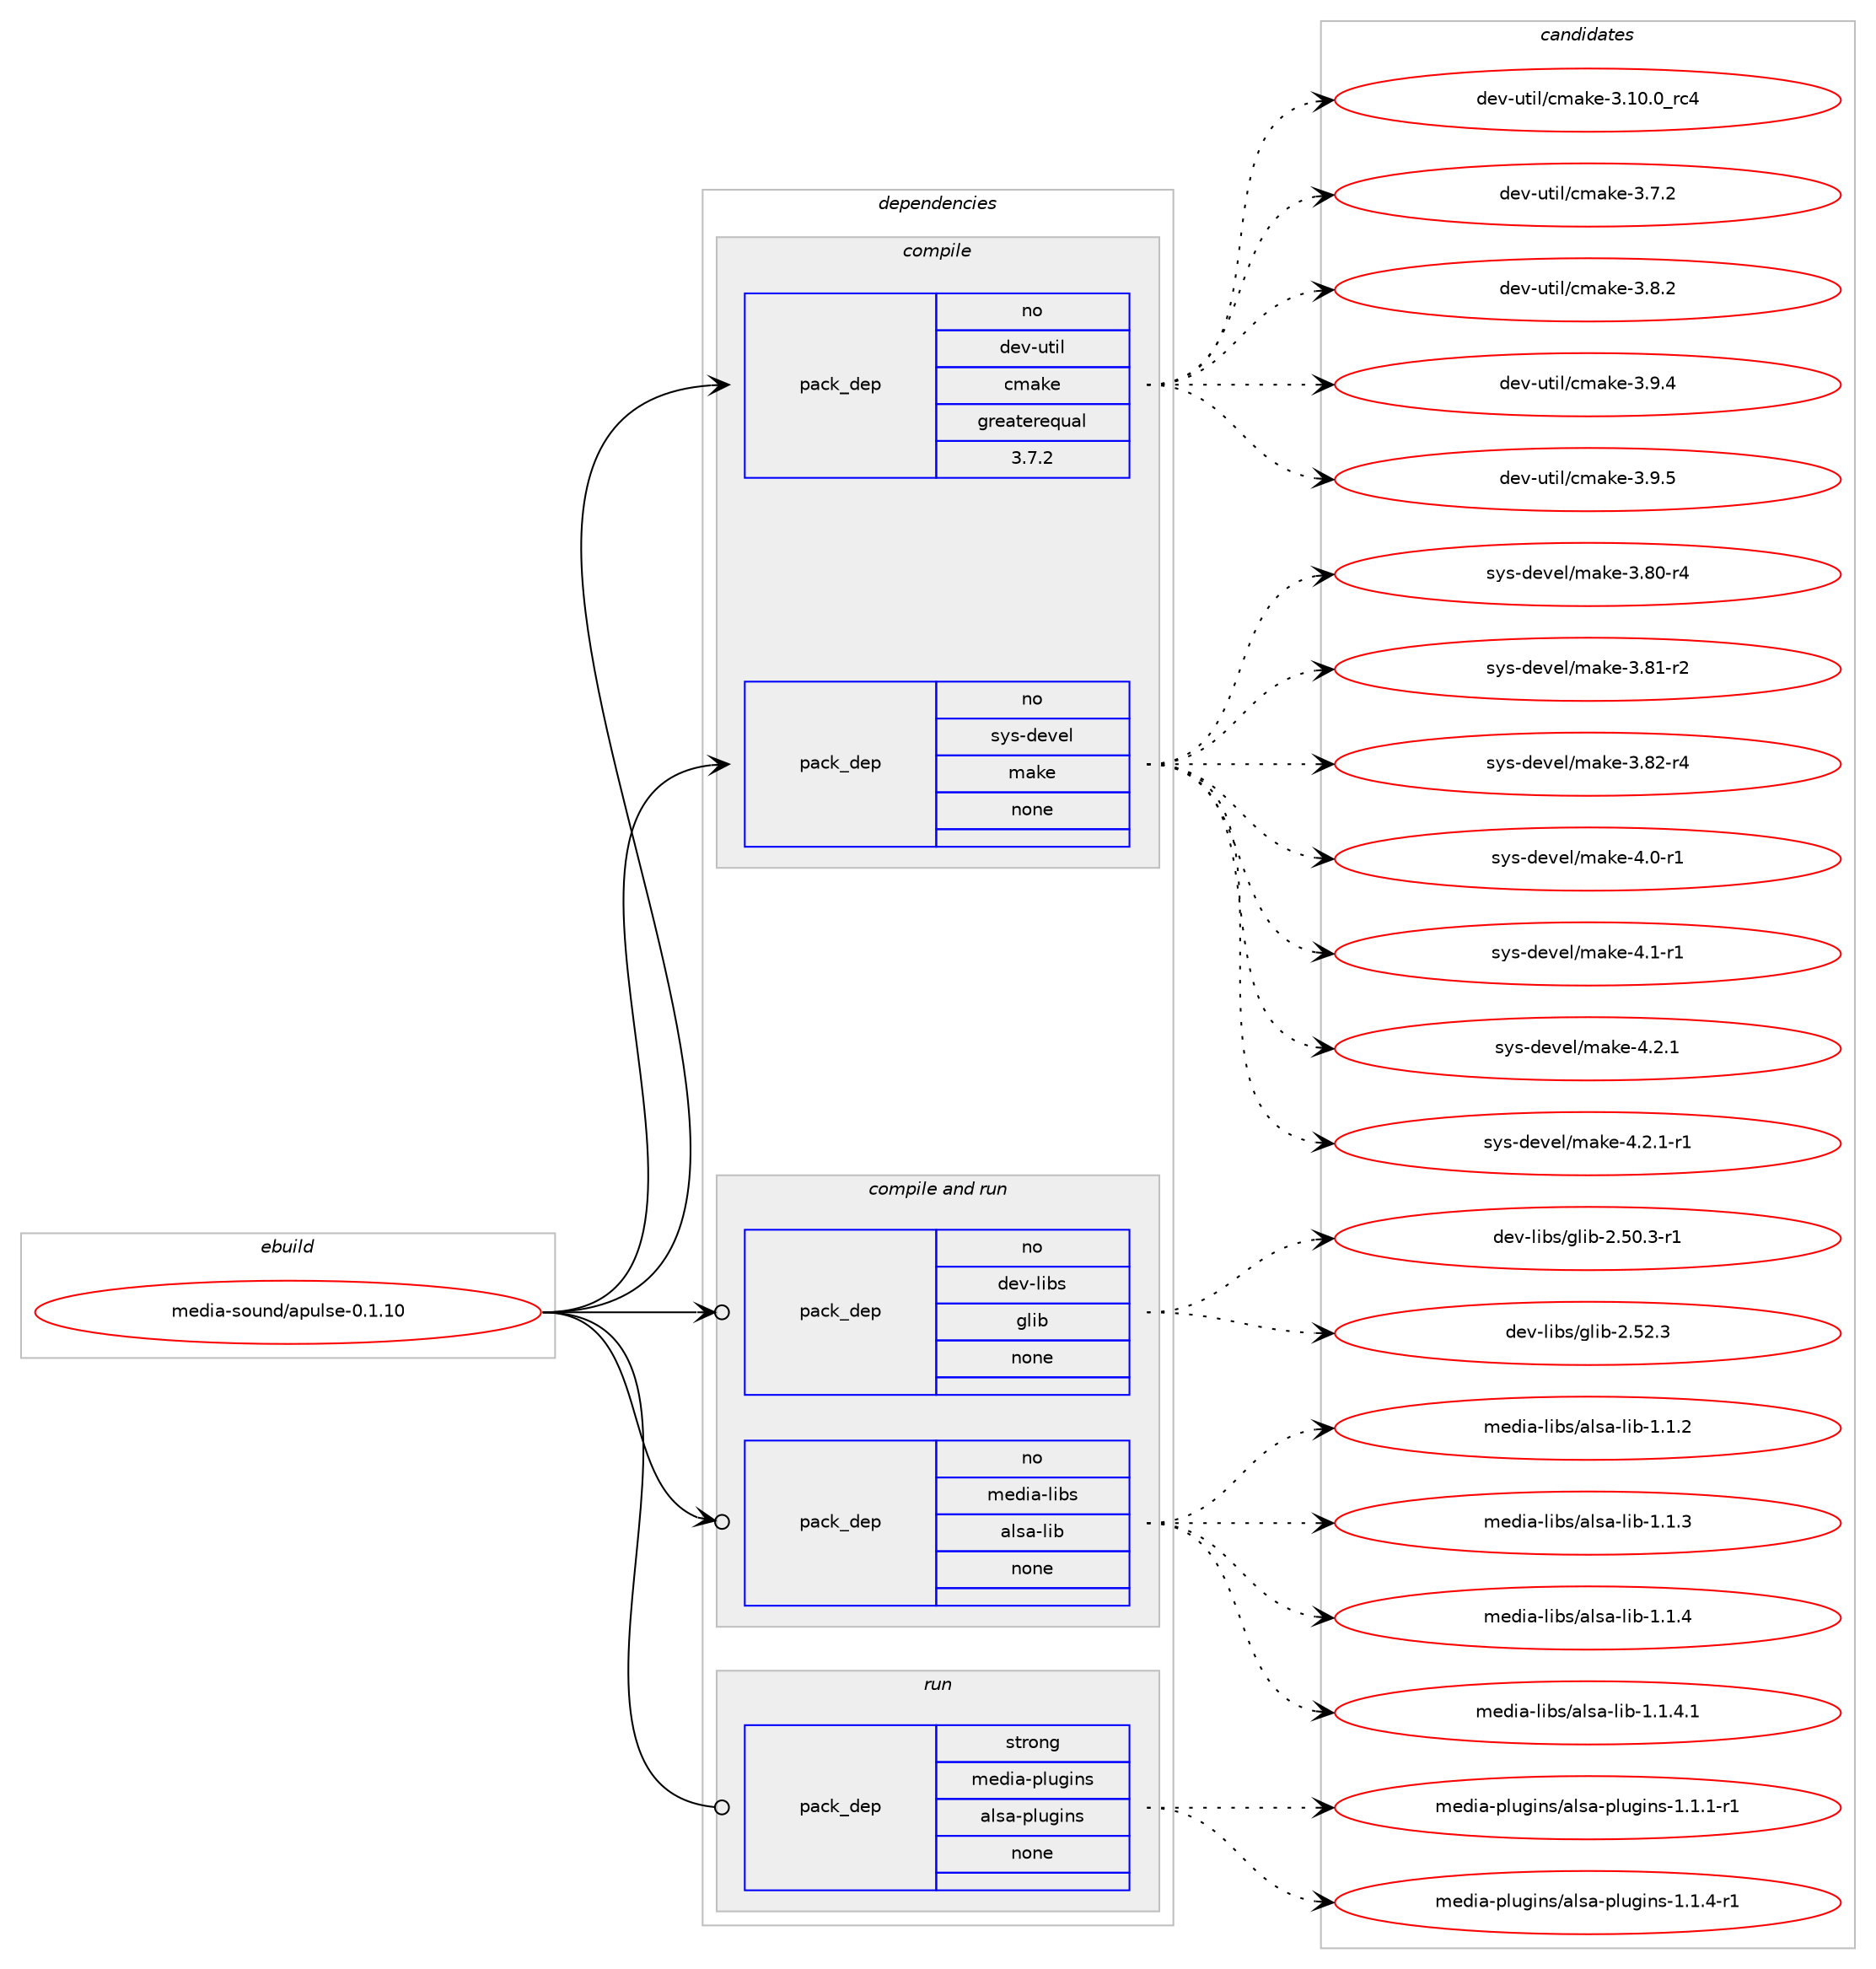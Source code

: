 digraph prolog {

# *************
# Graph options
# *************

newrank=true;
concentrate=true;
compound=true;
graph [rankdir=LR,fontname=Helvetica,fontsize=10,ranksep=1.5];#, ranksep=2.5, nodesep=0.2];
edge  [arrowhead=vee];
node  [fontname=Helvetica,fontsize=10];

# **********
# The ebuild
# **********

subgraph cluster_leftcol {
color=gray;
rank=same;
label=<<i>ebuild</i>>;
id [label="media-sound/apulse-0.1.10", color=red, width=4, href="../media-sound/apulse-0.1.10.svg"];
}

# ****************
# The dependencies
# ****************

subgraph cluster_midcol {
color=gray;
label=<<i>dependencies</i>>;
subgraph cluster_compile {
fillcolor="#eeeeee";
style=filled;
label=<<i>compile</i>>;
subgraph pack279430 {
dependency378282 [label=<<TABLE BORDER="0" CELLBORDER="1" CELLSPACING="0" CELLPADDING="4" WIDTH="220"><TR><TD ROWSPAN="6" CELLPADDING="30">pack_dep</TD></TR><TR><TD WIDTH="110">no</TD></TR><TR><TD>dev-util</TD></TR><TR><TD>cmake</TD></TR><TR><TD>greaterequal</TD></TR><TR><TD>3.7.2</TD></TR></TABLE>>, shape=none, color=blue];
}
id:e -> dependency378282:w [weight=20,style="solid",arrowhead="vee"];
subgraph pack279431 {
dependency378283 [label=<<TABLE BORDER="0" CELLBORDER="1" CELLSPACING="0" CELLPADDING="4" WIDTH="220"><TR><TD ROWSPAN="6" CELLPADDING="30">pack_dep</TD></TR><TR><TD WIDTH="110">no</TD></TR><TR><TD>sys-devel</TD></TR><TR><TD>make</TD></TR><TR><TD>none</TD></TR><TR><TD></TD></TR></TABLE>>, shape=none, color=blue];
}
id:e -> dependency378283:w [weight=20,style="solid",arrowhead="vee"];
}
subgraph cluster_compileandrun {
fillcolor="#eeeeee";
style=filled;
label=<<i>compile and run</i>>;
subgraph pack279432 {
dependency378284 [label=<<TABLE BORDER="0" CELLBORDER="1" CELLSPACING="0" CELLPADDING="4" WIDTH="220"><TR><TD ROWSPAN="6" CELLPADDING="30">pack_dep</TD></TR><TR><TD WIDTH="110">no</TD></TR><TR><TD>dev-libs</TD></TR><TR><TD>glib</TD></TR><TR><TD>none</TD></TR><TR><TD></TD></TR></TABLE>>, shape=none, color=blue];
}
id:e -> dependency378284:w [weight=20,style="solid",arrowhead="odotvee"];
subgraph pack279433 {
dependency378285 [label=<<TABLE BORDER="0" CELLBORDER="1" CELLSPACING="0" CELLPADDING="4" WIDTH="220"><TR><TD ROWSPAN="6" CELLPADDING="30">pack_dep</TD></TR><TR><TD WIDTH="110">no</TD></TR><TR><TD>media-libs</TD></TR><TR><TD>alsa-lib</TD></TR><TR><TD>none</TD></TR><TR><TD></TD></TR></TABLE>>, shape=none, color=blue];
}
id:e -> dependency378285:w [weight=20,style="solid",arrowhead="odotvee"];
}
subgraph cluster_run {
fillcolor="#eeeeee";
style=filled;
label=<<i>run</i>>;
subgraph pack279434 {
dependency378286 [label=<<TABLE BORDER="0" CELLBORDER="1" CELLSPACING="0" CELLPADDING="4" WIDTH="220"><TR><TD ROWSPAN="6" CELLPADDING="30">pack_dep</TD></TR><TR><TD WIDTH="110">strong</TD></TR><TR><TD>media-plugins</TD></TR><TR><TD>alsa-plugins</TD></TR><TR><TD>none</TD></TR><TR><TD></TD></TR></TABLE>>, shape=none, color=blue];
}
id:e -> dependency378286:w [weight=20,style="solid",arrowhead="odot"];
}
}

# **************
# The candidates
# **************

subgraph cluster_choices {
rank=same;
color=gray;
label=<<i>candidates</i>>;

subgraph choice279430 {
color=black;
nodesep=1;
choice1001011184511711610510847991099710710145514649484648951149952 [label="dev-util/cmake-3.10.0_rc4", color=red, width=4,href="../dev-util/cmake-3.10.0_rc4.svg"];
choice10010111845117116105108479910997107101455146554650 [label="dev-util/cmake-3.7.2", color=red, width=4,href="../dev-util/cmake-3.7.2.svg"];
choice10010111845117116105108479910997107101455146564650 [label="dev-util/cmake-3.8.2", color=red, width=4,href="../dev-util/cmake-3.8.2.svg"];
choice10010111845117116105108479910997107101455146574652 [label="dev-util/cmake-3.9.4", color=red, width=4,href="../dev-util/cmake-3.9.4.svg"];
choice10010111845117116105108479910997107101455146574653 [label="dev-util/cmake-3.9.5", color=red, width=4,href="../dev-util/cmake-3.9.5.svg"];
dependency378282:e -> choice1001011184511711610510847991099710710145514649484648951149952:w [style=dotted,weight="100"];
dependency378282:e -> choice10010111845117116105108479910997107101455146554650:w [style=dotted,weight="100"];
dependency378282:e -> choice10010111845117116105108479910997107101455146564650:w [style=dotted,weight="100"];
dependency378282:e -> choice10010111845117116105108479910997107101455146574652:w [style=dotted,weight="100"];
dependency378282:e -> choice10010111845117116105108479910997107101455146574653:w [style=dotted,weight="100"];
}
subgraph choice279431 {
color=black;
nodesep=1;
choice11512111545100101118101108471099710710145514656484511452 [label="sys-devel/make-3.80-r4", color=red, width=4,href="../sys-devel/make-3.80-r4.svg"];
choice11512111545100101118101108471099710710145514656494511450 [label="sys-devel/make-3.81-r2", color=red, width=4,href="../sys-devel/make-3.81-r2.svg"];
choice11512111545100101118101108471099710710145514656504511452 [label="sys-devel/make-3.82-r4", color=red, width=4,href="../sys-devel/make-3.82-r4.svg"];
choice115121115451001011181011084710997107101455246484511449 [label="sys-devel/make-4.0-r1", color=red, width=4,href="../sys-devel/make-4.0-r1.svg"];
choice115121115451001011181011084710997107101455246494511449 [label="sys-devel/make-4.1-r1", color=red, width=4,href="../sys-devel/make-4.1-r1.svg"];
choice115121115451001011181011084710997107101455246504649 [label="sys-devel/make-4.2.1", color=red, width=4,href="../sys-devel/make-4.2.1.svg"];
choice1151211154510010111810110847109971071014552465046494511449 [label="sys-devel/make-4.2.1-r1", color=red, width=4,href="../sys-devel/make-4.2.1-r1.svg"];
dependency378283:e -> choice11512111545100101118101108471099710710145514656484511452:w [style=dotted,weight="100"];
dependency378283:e -> choice11512111545100101118101108471099710710145514656494511450:w [style=dotted,weight="100"];
dependency378283:e -> choice11512111545100101118101108471099710710145514656504511452:w [style=dotted,weight="100"];
dependency378283:e -> choice115121115451001011181011084710997107101455246484511449:w [style=dotted,weight="100"];
dependency378283:e -> choice115121115451001011181011084710997107101455246494511449:w [style=dotted,weight="100"];
dependency378283:e -> choice115121115451001011181011084710997107101455246504649:w [style=dotted,weight="100"];
dependency378283:e -> choice1151211154510010111810110847109971071014552465046494511449:w [style=dotted,weight="100"];
}
subgraph choice279432 {
color=black;
nodesep=1;
choice10010111845108105981154710310810598455046534846514511449 [label="dev-libs/glib-2.50.3-r1", color=red, width=4,href="../dev-libs/glib-2.50.3-r1.svg"];
choice1001011184510810598115471031081059845504653504651 [label="dev-libs/glib-2.52.3", color=red, width=4,href="../dev-libs/glib-2.52.3.svg"];
dependency378284:e -> choice10010111845108105981154710310810598455046534846514511449:w [style=dotted,weight="100"];
dependency378284:e -> choice1001011184510810598115471031081059845504653504651:w [style=dotted,weight="100"];
}
subgraph choice279433 {
color=black;
nodesep=1;
choice1091011001059745108105981154797108115974510810598454946494650 [label="media-libs/alsa-lib-1.1.2", color=red, width=4,href="../media-libs/alsa-lib-1.1.2.svg"];
choice1091011001059745108105981154797108115974510810598454946494651 [label="media-libs/alsa-lib-1.1.3", color=red, width=4,href="../media-libs/alsa-lib-1.1.3.svg"];
choice1091011001059745108105981154797108115974510810598454946494652 [label="media-libs/alsa-lib-1.1.4", color=red, width=4,href="../media-libs/alsa-lib-1.1.4.svg"];
choice10910110010597451081059811547971081159745108105984549464946524649 [label="media-libs/alsa-lib-1.1.4.1", color=red, width=4,href="../media-libs/alsa-lib-1.1.4.1.svg"];
dependency378285:e -> choice1091011001059745108105981154797108115974510810598454946494650:w [style=dotted,weight="100"];
dependency378285:e -> choice1091011001059745108105981154797108115974510810598454946494651:w [style=dotted,weight="100"];
dependency378285:e -> choice1091011001059745108105981154797108115974510810598454946494652:w [style=dotted,weight="100"];
dependency378285:e -> choice10910110010597451081059811547971081159745108105984549464946524649:w [style=dotted,weight="100"];
}
subgraph choice279434 {
color=black;
nodesep=1;
choice1091011001059745112108117103105110115479710811597451121081171031051101154549464946494511449 [label="media-plugins/alsa-plugins-1.1.1-r1", color=red, width=4,href="../media-plugins/alsa-plugins-1.1.1-r1.svg"];
choice1091011001059745112108117103105110115479710811597451121081171031051101154549464946524511449 [label="media-plugins/alsa-plugins-1.1.4-r1", color=red, width=4,href="../media-plugins/alsa-plugins-1.1.4-r1.svg"];
dependency378286:e -> choice1091011001059745112108117103105110115479710811597451121081171031051101154549464946494511449:w [style=dotted,weight="100"];
dependency378286:e -> choice1091011001059745112108117103105110115479710811597451121081171031051101154549464946524511449:w [style=dotted,weight="100"];
}
}

}
